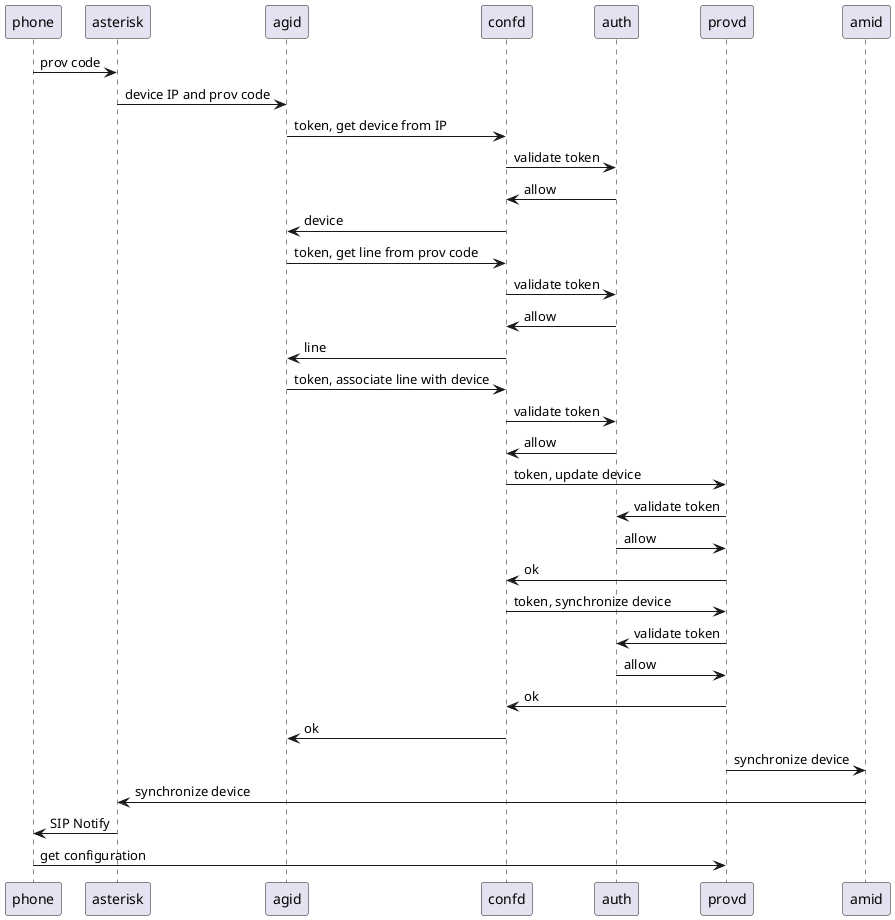@startuml

phone -> asterisk: prov code
asterisk -> agid: device IP and prov code
agid -> confd: token, get device from IP
confd -> auth: validate token
confd <- auth: allow
agid <- confd: device
agid -> confd: token, get line from prov code
confd -> auth: validate token
confd <- auth: allow
agid <- confd: line
agid -> confd: token, associate line with device
confd -> auth: validate token
confd <- auth: allow
confd -> provd: token, update device
auth <- provd: validate token
auth -> provd: allow
confd <- provd: ok
confd -> provd: token, synchronize device
auth <- provd: validate token
auth -> provd: allow
confd <- provd: ok
agid <- confd: ok
provd -> amid: synchronize device
asterisk <- amid: synchronize device
phone <- asterisk: SIP Notify
phone -> provd: get configuration

@enduml
